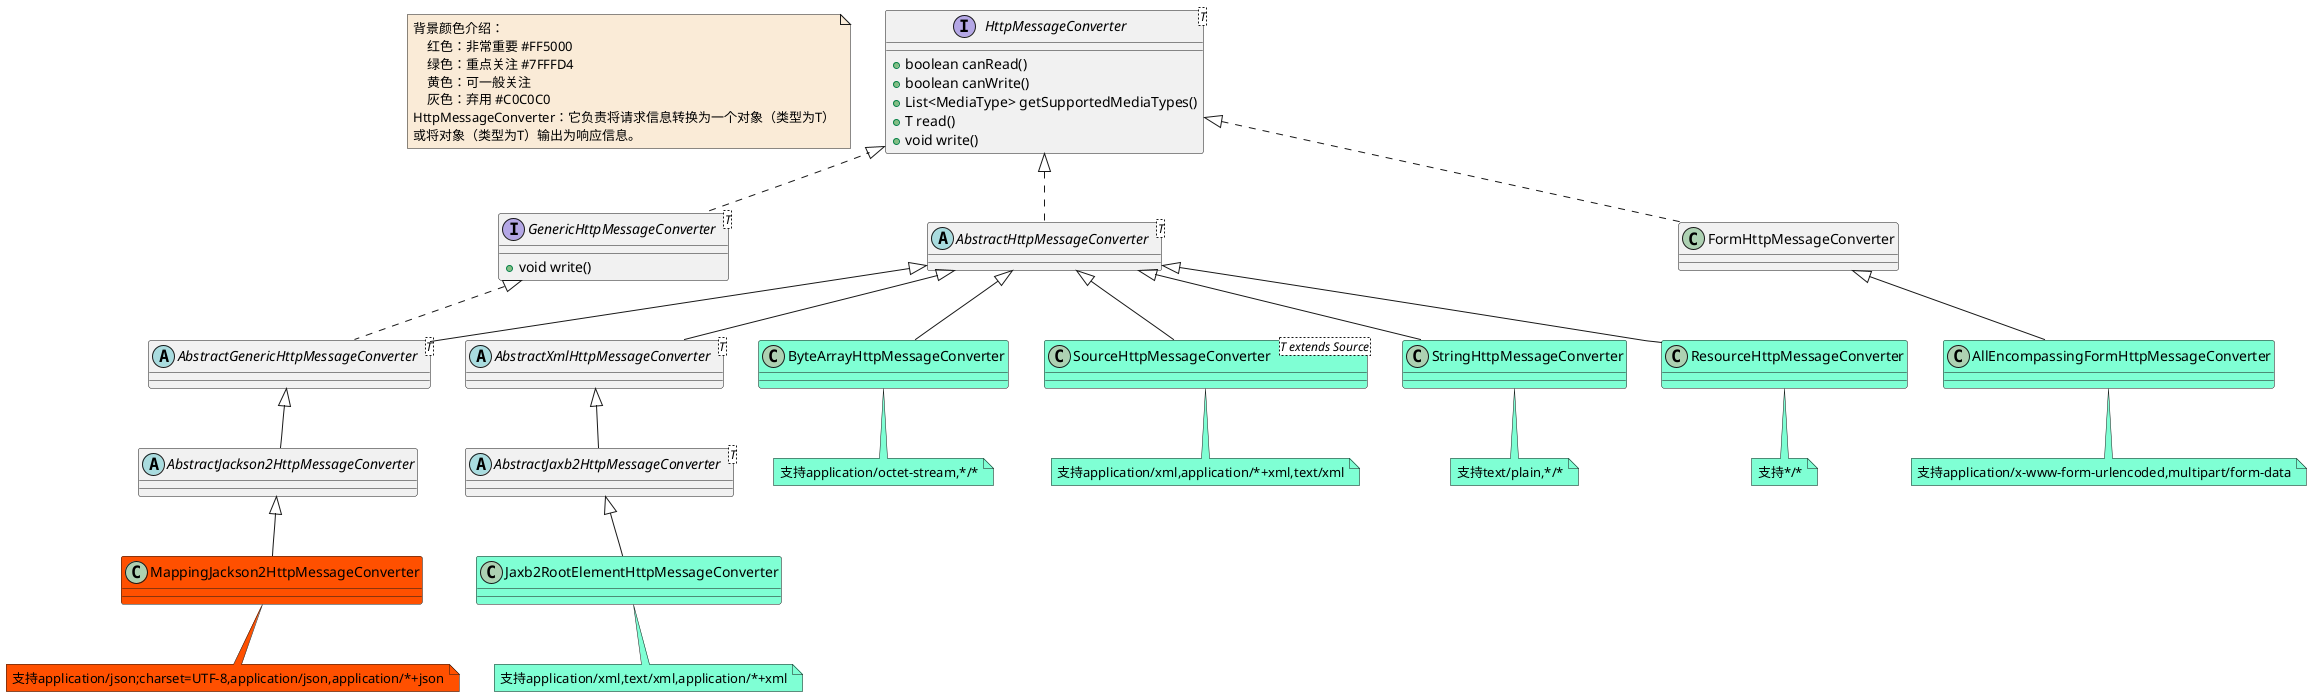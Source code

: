@startuml

note  as N1 #FAEBD7
    背景颜色介绍：
        红色：非常重要 #FF5000
        绿色：重点关注 #7FFFD4
        黄色：可一般关注
        灰色：弃用 #C0C0C0
    HttpMessageConverter：它负责将请求信息转换为一个对象（类型为T）
    或将对象（类型为T）输出为响应信息。
end note

interface HttpMessageConverter<T>
HttpMessageConverter : +boolean canRead()
HttpMessageConverter : +boolean canWrite()
HttpMessageConverter : +List<MediaType> getSupportedMediaTypes()
HttpMessageConverter : +T read()
HttpMessageConverter : +void write()
abstract class AbstractGenericHttpMessageConverter<T>
abstract class AbstractHttpMessageConverter<T>
abstract class AbstractJackson2HttpMessageConverter
abstract class AbstractJaxb2HttpMessageConverter<T>
abstract class AbstractXmlHttpMessageConverter<T>
class AllEncompassingFormHttpMessageConverter #7FFFD4
note bottom #7FFFD4:支持application/x-www-form-urlencoded,multipart/form-data
class ByteArrayHttpMessageConverter #7FFFD4
note bottom #7FFFD4:支持application/octet-stream,*/*
class FormHttpMessageConverter
interface GenericHttpMessageConverter<T>
GenericHttpMessageConverter : +void write()
class Jaxb2RootElementHttpMessageConverter #7FFFD4
note bottom #7FFFD4:支持application/xml,text/xml,application/*+xml
class MappingJackson2HttpMessageConverter #FF5000
note bottom #FF5000:支持application/json;charset=UTF-8,application/json,application/*+json
class SourceHttpMessageConverter<T extends Source>  #7FFFD4
note bottom #7FFFD4:支持application/xml,application/*+xml,text/xml
class StringHttpMessageConverter #7FFFD4
note bottom #7FFFD4:支持text/plain,*/*
class ResourceHttpMessageConverter #7FFFD4
note bottom #7FFFD4:支持*/*




AbstractGenericHttpMessageConverter <|-- AbstractJackson2HttpMessageConverter

AbstractHttpMessageConverter <|-- AbstractGenericHttpMessageConverter
AbstractHttpMessageConverter <|-- AbstractXmlHttpMessageConverter
AbstractHttpMessageConverter <|-- ByteArrayHttpMessageConverter
AbstractHttpMessageConverter <|-- ResourceHttpMessageConverter
AbstractHttpMessageConverter <|-- SourceHttpMessageConverter
AbstractHttpMessageConverter <|-- StringHttpMessageConverter

AbstractJackson2HttpMessageConverter <|-- MappingJackson2HttpMessageConverter

AbstractJaxb2HttpMessageConverter <|-- Jaxb2RootElementHttpMessageConverter

AbstractXmlHttpMessageConverter <|-- AbstractJaxb2HttpMessageConverter

FormHttpMessageConverter <|-- AllEncompassingFormHttpMessageConverter

GenericHttpMessageConverter <|.. AbstractGenericHttpMessageConverter

HttpMessageConverter <|.. AbstractHttpMessageConverter
HttpMessageConverter <|.. FormHttpMessageConverter
HttpMessageConverter <|.. GenericHttpMessageConverter

@enduml